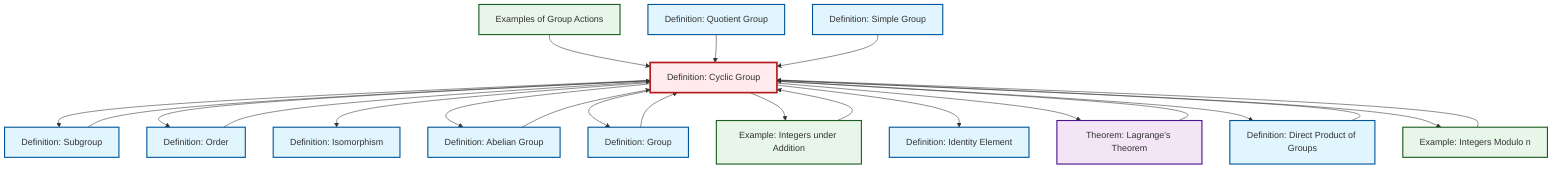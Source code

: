 graph TD
    classDef definition fill:#e1f5fe,stroke:#01579b,stroke-width:2px
    classDef theorem fill:#f3e5f5,stroke:#4a148c,stroke-width:2px
    classDef axiom fill:#fff3e0,stroke:#e65100,stroke-width:2px
    classDef example fill:#e8f5e9,stroke:#1b5e20,stroke-width:2px
    classDef current fill:#ffebee,stroke:#b71c1c,stroke-width:3px
    ex-group-action-examples["Examples of Group Actions"]:::example
    ex-integers-addition["Example: Integers under Addition"]:::example
    def-order["Definition: Order"]:::definition
    def-isomorphism["Definition: Isomorphism"]:::definition
    def-cyclic-group["Definition: Cyclic Group"]:::definition
    thm-lagrange["Theorem: Lagrange's Theorem"]:::theorem
    def-subgroup["Definition: Subgroup"]:::definition
    def-simple-group["Definition: Simple Group"]:::definition
    def-group["Definition: Group"]:::definition
    def-direct-product["Definition: Direct Product of Groups"]:::definition
    ex-quotient-integers-mod-n["Example: Integers Modulo n"]:::example
    def-quotient-group["Definition: Quotient Group"]:::definition
    def-abelian-group["Definition: Abelian Group"]:::definition
    def-identity-element["Definition: Identity Element"]:::definition
    def-cyclic-group --> def-subgroup
    def-cyclic-group --> def-order
    ex-integers-addition --> def-cyclic-group
    ex-group-action-examples --> def-cyclic-group
    def-cyclic-group --> def-isomorphism
    def-cyclic-group --> def-abelian-group
    def-cyclic-group --> def-group
    def-cyclic-group --> ex-integers-addition
    def-order --> def-cyclic-group
    def-abelian-group --> def-cyclic-group
    def-cyclic-group --> def-identity-element
    ex-quotient-integers-mod-n --> def-cyclic-group
    def-direct-product --> def-cyclic-group
    thm-lagrange --> def-cyclic-group
    def-cyclic-group --> thm-lagrange
    def-quotient-group --> def-cyclic-group
    def-cyclic-group --> def-direct-product
    def-group --> def-cyclic-group
    def-simple-group --> def-cyclic-group
    def-cyclic-group --> ex-quotient-integers-mod-n
    def-subgroup --> def-cyclic-group
    class def-cyclic-group current